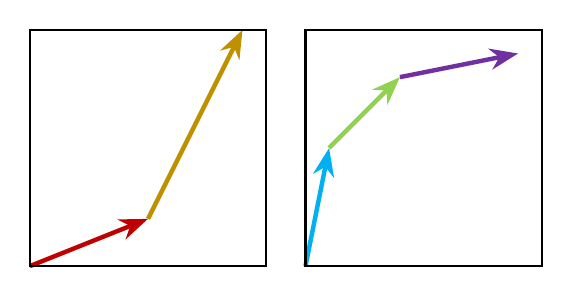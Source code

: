 \begin{tikzpicture}[
item/.style={->,>={Stealth},ultra thick},
bin/.style={draw,thick},
]
\definecolor{myColor}{HTML}{c00000}
\draw[myColor,item] (0,0) -- +(1.5,0.6);
\definecolor{myColor}{HTML}{bf9000}
\draw[myColor,item] (1.5,0.6) -- +(1.2,2.4);
\path[bin] (0,0) rectangle (3,3);
\begin{scope}[xshift=3.5cm]
\definecolor{myColor}{HTML}{00b0f0}
\draw[myColor,item] (0,0) -- +(0.3,1.5);
\definecolor{myColor}{HTML}{92d050}
\draw[myColor,item] (0.3,1.5) -- +(0.9,0.9);
\definecolor{myColor}{HTML}{7030a0}
\draw[myColor,item] (1.2,2.4) -- +(1.5,0.3);
\path[bin] (0,0) rectangle (3,3);
\end{scope}
\end{tikzpicture}
